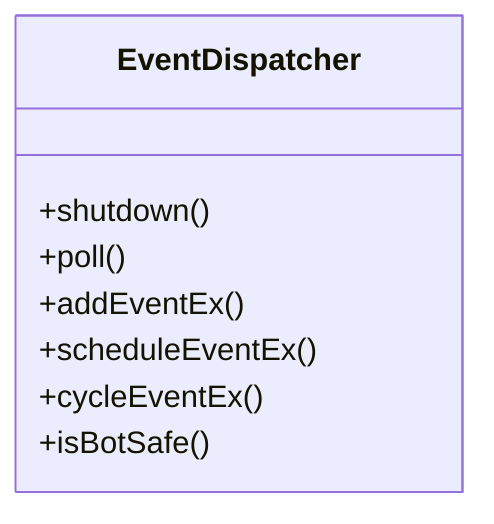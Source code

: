 classDiagram
    class EventDispatcher {
        +shutdown()
        +poll()
        +addEventEx()
        +scheduleEventEx()
        +cycleEventEx()
        +isBotSafe()
    }